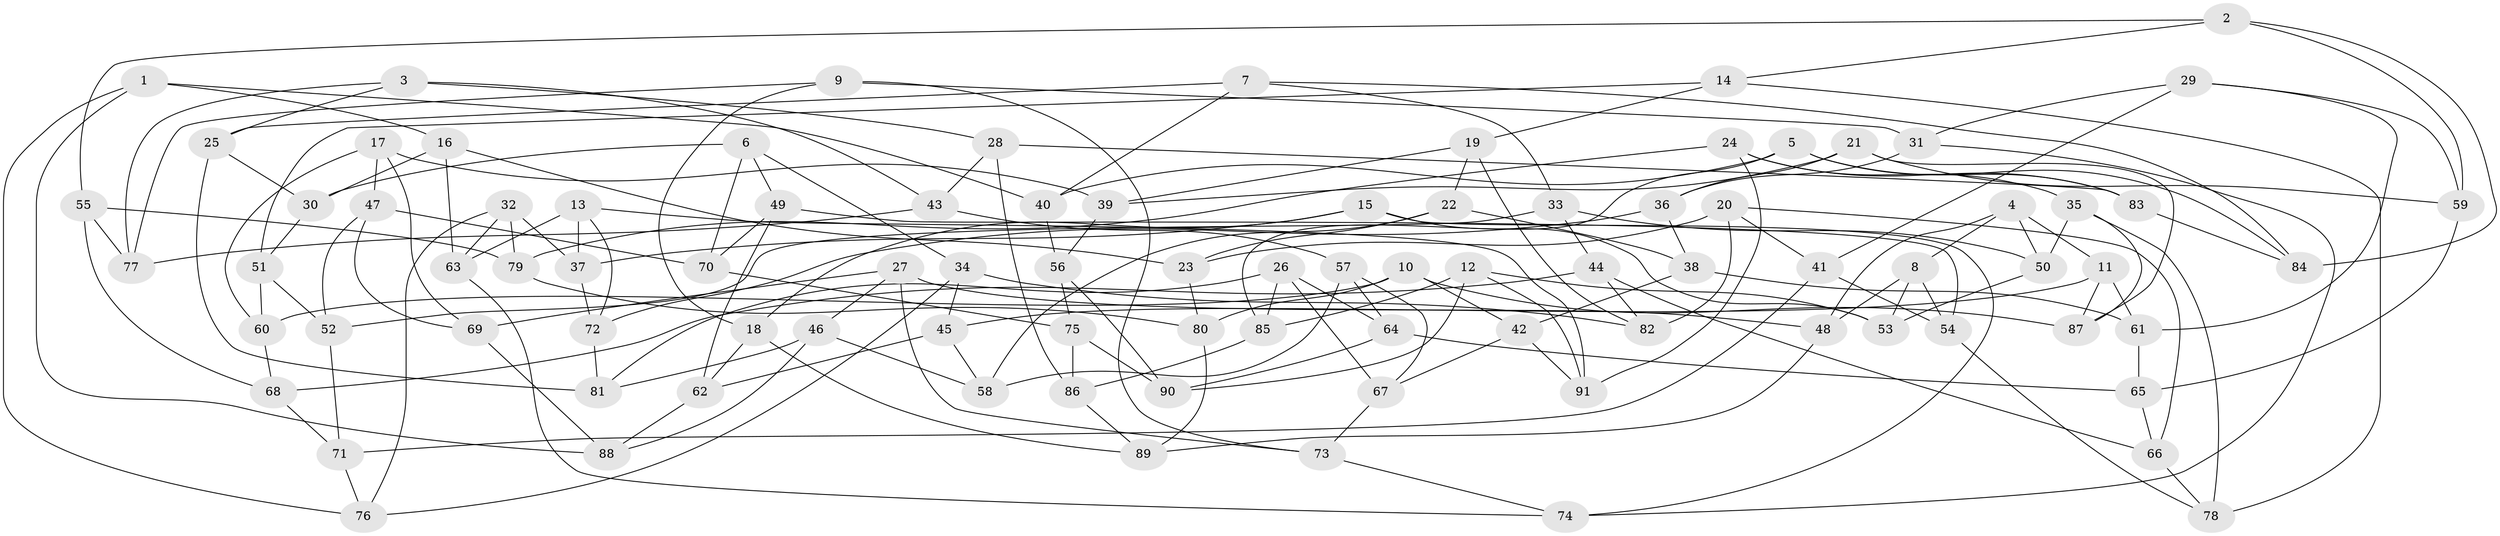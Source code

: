 // coarse degree distribution, {6: 0.5185185185185185, 4: 0.2962962962962963, 5: 0.16666666666666666, 3: 0.018518518518518517}
// Generated by graph-tools (version 1.1) at 2025/52/02/27/25 19:52:33]
// undirected, 91 vertices, 182 edges
graph export_dot {
graph [start="1"]
  node [color=gray90,style=filled];
  1;
  2;
  3;
  4;
  5;
  6;
  7;
  8;
  9;
  10;
  11;
  12;
  13;
  14;
  15;
  16;
  17;
  18;
  19;
  20;
  21;
  22;
  23;
  24;
  25;
  26;
  27;
  28;
  29;
  30;
  31;
  32;
  33;
  34;
  35;
  36;
  37;
  38;
  39;
  40;
  41;
  42;
  43;
  44;
  45;
  46;
  47;
  48;
  49;
  50;
  51;
  52;
  53;
  54;
  55;
  56;
  57;
  58;
  59;
  60;
  61;
  62;
  63;
  64;
  65;
  66;
  67;
  68;
  69;
  70;
  71;
  72;
  73;
  74;
  75;
  76;
  77;
  78;
  79;
  80;
  81;
  82;
  83;
  84;
  85;
  86;
  87;
  88;
  89;
  90;
  91;
  1 -- 88;
  1 -- 16;
  1 -- 40;
  1 -- 76;
  2 -- 59;
  2 -- 55;
  2 -- 84;
  2 -- 14;
  3 -- 25;
  3 -- 28;
  3 -- 43;
  3 -- 77;
  4 -- 48;
  4 -- 50;
  4 -- 8;
  4 -- 11;
  5 -- 83;
  5 -- 40;
  5 -- 85;
  5 -- 84;
  6 -- 34;
  6 -- 30;
  6 -- 49;
  6 -- 70;
  7 -- 33;
  7 -- 40;
  7 -- 84;
  7 -- 25;
  8 -- 48;
  8 -- 53;
  8 -- 54;
  9 -- 18;
  9 -- 31;
  9 -- 77;
  9 -- 73;
  10 -- 42;
  10 -- 87;
  10 -- 60;
  10 -- 80;
  11 -- 87;
  11 -- 45;
  11 -- 61;
  12 -- 85;
  12 -- 90;
  12 -- 53;
  12 -- 91;
  13 -- 63;
  13 -- 91;
  13 -- 37;
  13 -- 72;
  14 -- 78;
  14 -- 51;
  14 -- 19;
  15 -- 53;
  15 -- 37;
  15 -- 18;
  15 -- 74;
  16 -- 63;
  16 -- 30;
  16 -- 23;
  17 -- 47;
  17 -- 69;
  17 -- 39;
  17 -- 60;
  18 -- 62;
  18 -- 89;
  19 -- 82;
  19 -- 39;
  19 -- 22;
  20 -- 23;
  20 -- 41;
  20 -- 82;
  20 -- 66;
  21 -- 87;
  21 -- 36;
  21 -- 59;
  21 -- 39;
  22 -- 23;
  22 -- 58;
  22 -- 38;
  23 -- 80;
  24 -- 91;
  24 -- 35;
  24 -- 79;
  24 -- 83;
  25 -- 30;
  25 -- 81;
  26 -- 64;
  26 -- 67;
  26 -- 85;
  26 -- 81;
  27 -- 73;
  27 -- 48;
  27 -- 69;
  27 -- 46;
  28 -- 43;
  28 -- 86;
  28 -- 83;
  29 -- 31;
  29 -- 61;
  29 -- 41;
  29 -- 59;
  30 -- 51;
  31 -- 74;
  31 -- 36;
  32 -- 76;
  32 -- 79;
  32 -- 63;
  32 -- 37;
  33 -- 44;
  33 -- 50;
  33 -- 52;
  34 -- 45;
  34 -- 76;
  34 -- 82;
  35 -- 78;
  35 -- 87;
  35 -- 50;
  36 -- 38;
  36 -- 72;
  37 -- 72;
  38 -- 42;
  38 -- 61;
  39 -- 56;
  40 -- 56;
  41 -- 54;
  41 -- 71;
  42 -- 67;
  42 -- 91;
  43 -- 57;
  43 -- 77;
  44 -- 66;
  44 -- 82;
  44 -- 68;
  45 -- 58;
  45 -- 62;
  46 -- 88;
  46 -- 81;
  46 -- 58;
  47 -- 70;
  47 -- 69;
  47 -- 52;
  48 -- 89;
  49 -- 62;
  49 -- 54;
  49 -- 70;
  50 -- 53;
  51 -- 60;
  51 -- 52;
  52 -- 71;
  54 -- 78;
  55 -- 68;
  55 -- 79;
  55 -- 77;
  56 -- 90;
  56 -- 75;
  57 -- 67;
  57 -- 58;
  57 -- 64;
  59 -- 65;
  60 -- 68;
  61 -- 65;
  62 -- 88;
  63 -- 74;
  64 -- 65;
  64 -- 90;
  65 -- 66;
  66 -- 78;
  67 -- 73;
  68 -- 71;
  69 -- 88;
  70 -- 75;
  71 -- 76;
  72 -- 81;
  73 -- 74;
  75 -- 86;
  75 -- 90;
  79 -- 80;
  80 -- 89;
  83 -- 84;
  85 -- 86;
  86 -- 89;
}
